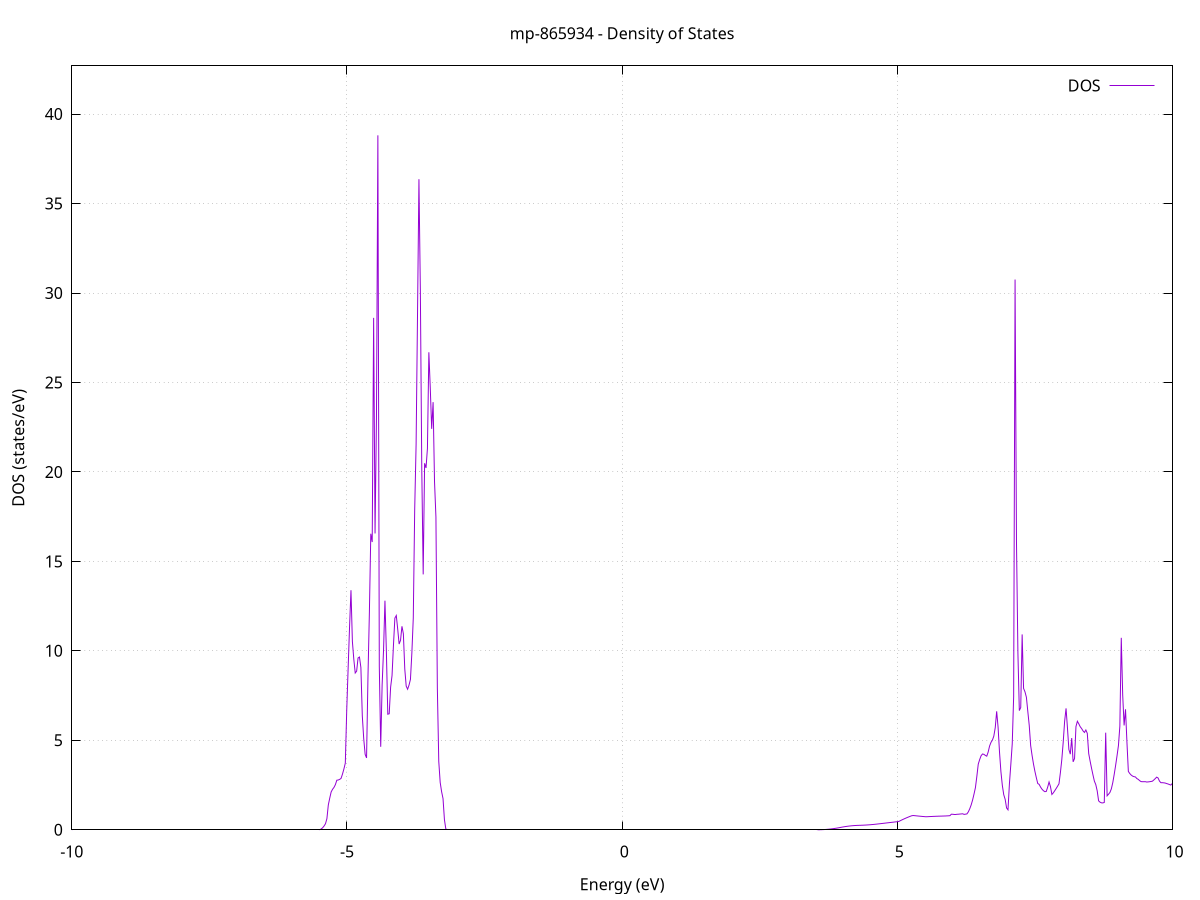 set title 'mp-865934 - Density of States'
set xlabel 'Energy (eV)'
set ylabel 'DOS (states/eV)'
set grid
set xrange [-10:10]
set yrange [0:42.695]
set xzeroaxis lt -1
set terminal png size 800,600
set output 'mp-865934_dos_gnuplot.png'
plot '-' using 1:2 with lines title 'DOS'
-25.793200 0.000000
-25.767500 0.000000
-25.741800 0.000000
-25.716000 0.000000
-25.690300 0.000000
-25.664600 0.000000
-25.638800 0.000000
-25.613100 0.000000
-25.587400 0.000000
-25.561700 0.000000
-25.535900 0.000000
-25.510200 0.000000
-25.484500 0.000000
-25.458700 0.000000
-25.433000 0.000000
-25.407300 0.000000
-25.381600 0.000000
-25.355800 0.000000
-25.330100 0.000000
-25.304400 0.000000
-25.278600 0.000000
-25.252900 0.000000
-25.227200 0.000000
-25.201500 0.000000
-25.175700 0.000000
-25.150000 0.000000
-25.124300 0.000000
-25.098500 0.000000
-25.072800 0.000000
-25.047100 0.000000
-25.021400 0.000000
-24.995600 0.000000
-24.969900 0.000000
-24.944200 0.000000
-24.918400 0.000000
-24.892700 0.000000
-24.867000 0.000000
-24.841300 0.000000
-24.815500 0.000000
-24.789800 0.000000
-24.764100 0.000000
-24.738300 0.000000
-24.712600 0.000000
-24.686900 0.000000
-24.661100 0.000000
-24.635400 0.000000
-24.609700 0.000000
-24.584000 0.000000
-24.558200 0.000000
-24.532500 0.000000
-24.506800 0.000000
-24.481000 0.000000
-24.455300 0.000000
-24.429600 0.000000
-24.403900 0.000000
-24.378100 0.000000
-24.352400 0.000000
-24.326700 0.000000
-24.300900 0.000000
-24.275200 0.000000
-24.249500 0.000000
-24.223800 0.000000
-24.198000 0.000000
-24.172300 0.000000
-24.146600 0.000000
-24.120800 0.000000
-24.095100 0.000000
-24.069400 0.000000
-24.043700 0.000000
-24.017900 0.000000
-23.992200 0.000000
-23.966500 0.000000
-23.940700 0.000000
-23.915000 0.000000
-23.889300 0.000000
-23.863600 0.000000
-23.837800 0.000000
-23.812100 0.000000
-23.786400 0.000000
-23.760600 0.000000
-23.734900 0.000000
-23.709200 0.000000
-23.683500 0.000000
-23.657700 0.000000
-23.632000 0.000000
-23.606300 0.000000
-23.580500 0.000000
-23.554800 0.000000
-23.529100 0.000000
-23.503400 0.000000
-23.477600 0.000000
-23.451900 2.173300
-23.426200 4.187000
-23.400400 6.066400
-23.374700 6.198100
-23.349000 7.066700
-23.323300 7.556300
-23.297500 7.857800
-23.271800 7.633600
-23.246100 7.221200
-23.220300 7.218500
-23.194600 11.347200
-23.168900 19.286100
-23.143200 19.037300
-23.117400 13.281600
-23.091700 12.411800
-23.066000 10.043900
-23.040200 7.218000
-23.014500 1.200400
-22.988800 0.223700
-22.963100 1.692100
-22.937300 3.779100
-22.911600 9.753600
-22.885900 14.616500
-22.860100 13.297300
-22.834400 11.290600
-22.808700 13.154500
-22.783000 16.318000
-22.757200 15.886800
-22.731500 12.809700
-22.705800 10.279100
-22.680000 8.773500
-22.654300 7.290300
-22.628600 5.740100
-22.602900 4.634200
-22.577100 3.237200
-22.551400 0.096900
-22.525700 0.000000
-22.499900 0.000000
-22.474200 0.000000
-22.448500 0.000000
-22.422700 0.000000
-22.397000 0.000000
-22.371300 0.000000
-22.345600 0.000000
-22.319800 0.000000
-22.294100 0.000000
-22.268400 0.000000
-22.242600 0.000000
-22.216900 0.000000
-22.191200 0.000000
-22.165500 0.000000
-22.139700 0.000000
-22.114000 0.000000
-22.088300 0.000000
-22.062500 0.000000
-22.036800 0.000000
-22.011100 0.000000
-21.985400 0.000000
-21.959600 0.000000
-21.933900 0.000000
-21.908200 0.000000
-21.882400 0.000000
-21.856700 0.000000
-21.831000 0.000000
-21.805300 0.000000
-21.779500 0.000000
-21.753800 0.000000
-21.728100 0.000000
-21.702300 0.000000
-21.676600 0.000000
-21.650900 0.000000
-21.625200 0.000000
-21.599400 0.000000
-21.573700 0.000000
-21.548000 0.000000
-21.522200 0.000000
-21.496500 0.000000
-21.470800 0.000000
-21.445100 0.000000
-21.419300 0.000000
-21.393600 0.000000
-21.367900 0.000000
-21.342100 0.000000
-21.316400 0.000000
-21.290700 0.000000
-21.265000 0.000000
-21.239200 0.000000
-21.213500 0.000000
-21.187800 0.000000
-21.162000 0.000000
-21.136300 0.000000
-21.110600 0.000000
-21.084900 0.000000
-21.059100 0.000000
-21.033400 0.000000
-21.007700 0.000000
-20.981900 0.000000
-20.956200 0.000000
-20.930500 0.000000
-20.904800 0.000000
-20.879000 0.000000
-20.853300 0.000000
-20.827600 0.000000
-20.801800 0.000000
-20.776100 0.000000
-20.750400 0.000000
-20.724700 0.000000
-20.698900 0.000000
-20.673200 0.000000
-20.647500 0.000000
-20.621700 0.000000
-20.596000 0.000000
-20.570300 0.000000
-20.544600 0.000000
-20.518800 0.000000
-20.493100 0.000000
-20.467400 0.000000
-20.441600 0.000000
-20.415900 0.000000
-20.390200 0.000000
-20.364400 0.000000
-20.338700 0.000000
-20.313000 0.000000
-20.287300 0.000000
-20.261500 0.000000
-20.235800 0.000000
-20.210100 0.000000
-20.184300 0.000000
-20.158600 0.000000
-20.132900 0.000000
-20.107200 0.000000
-20.081400 0.000000
-20.055700 0.000000
-20.030000 0.000000
-20.004200 0.000000
-19.978500 0.000000
-19.952800 0.000000
-19.927100 0.000000
-19.901300 0.000000
-19.875600 0.000000
-19.849900 0.000000
-19.824100 0.000000
-19.798400 0.000000
-19.772700 0.000000
-19.747000 0.000000
-19.721200 0.825800
-19.695500 25.610500
-19.669800 37.857100
-19.644000 29.167000
-19.618300 24.769400
-19.592600 17.280400
-19.566900 12.882500
-19.541100 10.605700
-19.515400 8.866900
-19.489700 5.302900
-19.463900 5.658800
-19.438200 6.644600
-19.412500 7.890400
-19.386800 8.669800
-19.361000 9.394900
-19.335300 11.489200
-19.309600 17.340300
-19.283800 12.684000
-19.258100 12.463900
-19.232400 11.493800
-19.206700 10.687500
-19.180900 9.778100
-19.155200 8.575100
-19.129500 3.077800
-19.103700 1.909000
-19.078000 0.759300
-19.052300 0.000000
-19.026600 0.000000
-19.000800 0.000000
-18.975100 0.000000
-18.949400 0.000000
-18.923600 8.671700
-18.897900 8.043400
-18.872200 9.256800
-18.846500 10.093100
-18.820700 10.397800
-18.795000 10.793000
-18.769300 11.493200
-18.743500 14.241800
-18.717800 15.770600
-18.692100 10.254200
-18.666400 8.104800
-18.640600 6.475400
-18.614900 5.123400
-18.589200 4.212300
-18.563400 3.974000
-18.537700 3.723400
-18.512000 3.460700
-18.486300 3.185800
-18.460500 3.566900
-18.434800 2.819000
-18.409100 2.052300
-18.383300 0.000000
-18.357600 0.000000
-18.331900 0.000000
-18.306200 0.000000
-18.280400 0.000000
-18.254700 0.000000
-18.229000 0.000000
-18.203200 0.000000
-18.177500 0.000000
-18.151800 0.000000
-18.126000 0.000000
-18.100300 0.000000
-18.074600 0.000000
-18.048900 0.000000
-18.023100 0.000000
-17.997400 0.000000
-17.971700 0.000000
-17.945900 0.000000
-17.920200 0.000000
-17.894500 0.000000
-17.868800 0.000000
-17.843000 0.000000
-17.817300 0.000000
-17.791600 0.000000
-17.765800 0.000000
-17.740100 0.000000
-17.714400 0.000000
-17.688700 0.000000
-17.662900 0.000000
-17.637200 0.000000
-17.611500 0.000000
-17.585700 0.000000
-17.560000 0.000000
-17.534300 0.000000
-17.508600 0.000000
-17.482800 0.000000
-17.457100 0.000000
-17.431400 0.000000
-17.405600 0.000000
-17.379900 0.000000
-17.354200 0.000000
-17.328500 0.000000
-17.302700 0.000000
-17.277000 0.000000
-17.251300 0.000000
-17.225500 0.000000
-17.199800 0.000000
-17.174100 0.000000
-17.148400 0.000000
-17.122600 0.000000
-17.096900 0.000000
-17.071200 0.000000
-17.045400 0.000000
-17.019700 0.000000
-16.994000 0.000000
-16.968300 0.000000
-16.942500 0.000000
-16.916800 0.000000
-16.891100 0.000000
-16.865300 0.000000
-16.839600 0.000000
-16.813900 0.000000
-16.788200 0.000000
-16.762400 0.000000
-16.736700 0.000000
-16.711000 0.000000
-16.685200 0.000000
-16.659500 0.000000
-16.633800 0.000000
-16.608100 0.000000
-16.582300 0.000000
-16.556600 0.000000
-16.530900 0.000000
-16.505100 0.000000
-16.479400 0.000000
-16.453700 0.000000
-16.428000 0.000000
-16.402200 0.000000
-16.376500 0.000000
-16.350800 0.000000
-16.325000 0.000000
-16.299300 0.000000
-16.273600 0.000000
-16.247900 0.000000
-16.222100 0.000000
-16.196400 0.000000
-16.170700 0.000000
-16.144900 0.000000
-16.119200 0.000000
-16.093500 0.000000
-16.067800 0.000000
-16.042000 0.000000
-16.016300 0.000000
-15.990600 0.000000
-15.964800 0.000000
-15.939100 0.000000
-15.913400 0.000000
-15.887600 0.000000
-15.861900 0.000000
-15.836200 0.000000
-15.810500 0.000000
-15.784700 0.000000
-15.759000 0.000000
-15.733300 0.000000
-15.707500 0.000000
-15.681800 0.000000
-15.656100 0.000000
-15.630400 0.000000
-15.604600 0.000000
-15.578900 0.000000
-15.553200 0.000000
-15.527400 0.000000
-15.501700 0.000000
-15.476000 0.000000
-15.450300 0.000000
-15.424500 0.000000
-15.398800 0.000000
-15.373100 0.000000
-15.347300 0.000000
-15.321600 0.000000
-15.295900 0.000000
-15.270200 0.000000
-15.244400 0.000000
-15.218700 0.000000
-15.193000 0.000000
-15.167200 0.000000
-15.141500 0.000000
-15.115800 0.000000
-15.090100 0.000000
-15.064300 0.000000
-15.038600 0.000000
-15.012900 0.000000
-14.987100 0.000000
-14.961400 0.000000
-14.935700 0.000000
-14.910000 0.000000
-14.884200 0.000000
-14.858500 0.000000
-14.832800 0.000000
-14.807000 0.000000
-14.781300 0.000000
-14.755600 0.000000
-14.729900 0.000000
-14.704100 0.000000
-14.678400 0.000000
-14.652700 0.000000
-14.626900 0.000000
-14.601200 0.000000
-14.575500 0.000000
-14.549800 0.000000
-14.524000 0.000000
-14.498300 0.000000
-14.472600 0.000000
-14.446800 0.000000
-14.421100 0.000000
-14.395400 0.000000
-14.369700 0.000000
-14.343900 0.000000
-14.318200 0.000000
-14.292500 0.000000
-14.266700 0.000000
-14.241000 0.000000
-14.215300 0.000000
-14.189600 0.000000
-14.163800 0.000000
-14.138100 0.000000
-14.112400 0.000000
-14.086600 0.000000
-14.060900 0.000000
-14.035200 0.000000
-14.009500 0.000000
-13.983700 0.000000
-13.958000 0.000000
-13.932300 0.000000
-13.906500 0.000000
-13.880800 0.000000
-13.855100 0.000000
-13.829400 0.000000
-13.803600 0.000000
-13.777900 0.000000
-13.752200 0.000000
-13.726400 0.000000
-13.700700 0.000000
-13.675000 0.000000
-13.649200 0.000000
-13.623500 0.000000
-13.597800 0.000000
-13.572100 0.000000
-13.546300 0.000000
-13.520600 0.000000
-13.494900 0.000000
-13.469100 0.000000
-13.443400 0.000000
-13.417700 0.000000
-13.392000 0.000000
-13.366200 0.000000
-13.340500 0.000000
-13.314800 0.000000
-13.289000 0.000000
-13.263300 0.000000
-13.237600 0.000000
-13.211900 0.000000
-13.186100 0.000000
-13.160400 0.000000
-13.134700 0.000000
-13.108900 0.000000
-13.083200 0.000000
-13.057500 0.000000
-13.031800 0.000000
-13.006000 0.000000
-12.980300 0.000000
-12.954600 0.000000
-12.928800 0.000000
-12.903100 0.000000
-12.877400 0.000000
-12.851700 0.000000
-12.825900 0.000000
-12.800200 0.000000
-12.774500 0.000000
-12.748700 0.000000
-12.723000 0.000000
-12.697300 0.000000
-12.671600 0.000000
-12.645800 0.000000
-12.620100 0.000000
-12.594400 0.000000
-12.568600 0.000000
-12.542900 0.000000
-12.517200 0.000000
-12.491500 0.000000
-12.465700 0.000000
-12.440000 0.000000
-12.414300 0.000000
-12.388500 0.000000
-12.362800 0.000000
-12.337100 0.000000
-12.311400 0.000000
-12.285600 0.000000
-12.259900 0.000000
-12.234200 0.000000
-12.208400 0.000000
-12.182700 0.000000
-12.157000 0.000000
-12.131300 0.000000
-12.105500 0.000000
-12.079800 0.000000
-12.054100 0.000000
-12.028300 0.000000
-12.002600 0.000000
-11.976900 0.000000
-11.951200 0.000000
-11.925400 0.000000
-11.899700 0.000000
-11.874000 0.000000
-11.848200 0.000000
-11.822500 0.000000
-11.796800 0.000000
-11.771100 0.000000
-11.745300 0.000000
-11.719600 0.000000
-11.693900 0.000000
-11.668100 0.000000
-11.642400 0.000000
-11.616700 0.000000
-11.591000 0.000000
-11.565200 0.000000
-11.539500 0.000000
-11.513800 0.000000
-11.488000 0.000000
-11.462300 0.000000
-11.436600 0.000000
-11.410800 0.000000
-11.385100 0.000000
-11.359400 0.000000
-11.333700 0.000000
-11.307900 0.000000
-11.282200 0.000000
-11.256500 0.000000
-11.230700 0.000000
-11.205000 0.000000
-11.179300 0.000000
-11.153600 0.000000
-11.127800 0.000000
-11.102100 0.000000
-11.076400 0.000000
-11.050600 0.000000
-11.024900 0.000000
-10.999200 0.000000
-10.973500 0.000000
-10.947700 0.000000
-10.922000 0.000000
-10.896300 0.000000
-10.870500 0.000000
-10.844800 0.000000
-10.819100 0.000000
-10.793400 0.000000
-10.767600 0.000000
-10.741900 0.000000
-10.716200 0.000000
-10.690400 0.000000
-10.664700 0.000000
-10.639000 0.000000
-10.613300 0.000000
-10.587500 0.000000
-10.561800 0.000000
-10.536100 0.000000
-10.510300 0.000000
-10.484600 0.000000
-10.458900 0.000000
-10.433200 0.000000
-10.407400 0.000000
-10.381700 0.000000
-10.356000 0.000000
-10.330200 0.000000
-10.304500 0.000000
-10.278800 0.000000
-10.253100 0.000000
-10.227300 0.000000
-10.201600 0.000000
-10.175900 0.000000
-10.150100 0.000000
-10.124400 0.000000
-10.098700 0.000000
-10.073000 0.000000
-10.047200 0.000000
-10.021500 0.000000
-9.995800 0.000000
-9.970000 0.000000
-9.944300 0.000000
-9.918600 0.000000
-9.892900 0.000000
-9.867100 0.000000
-9.841400 0.000000
-9.815700 0.000000
-9.789900 0.000000
-9.764200 0.000000
-9.738500 0.000000
-9.712800 0.000000
-9.687000 0.000000
-9.661300 0.000000
-9.635600 0.000000
-9.609800 0.000000
-9.584100 0.000000
-9.558400 0.000000
-9.532700 0.000000
-9.506900 0.000000
-9.481200 0.000000
-9.455500 0.000000
-9.429700 0.000000
-9.404000 0.000000
-9.378300 0.000000
-9.352600 0.000000
-9.326800 0.000000
-9.301100 0.000000
-9.275400 0.000000
-9.249600 0.000000
-9.223900 0.000000
-9.198200 0.000000
-9.172400 0.000000
-9.146700 0.000000
-9.121000 0.000000
-9.095300 0.000000
-9.069500 0.000000
-9.043800 0.000000
-9.018100 0.000000
-8.992300 0.000000
-8.966600 0.000000
-8.940900 0.000000
-8.915200 0.000000
-8.889400 0.000000
-8.863700 0.000000
-8.838000 0.000000
-8.812200 0.000000
-8.786500 0.000000
-8.760800 0.000000
-8.735100 0.000000
-8.709300 0.000000
-8.683600 0.000000
-8.657900 0.000000
-8.632100 0.000000
-8.606400 0.000000
-8.580700 0.000000
-8.555000 0.000000
-8.529200 0.000000
-8.503500 0.000000
-8.477800 0.000000
-8.452000 0.000000
-8.426300 0.000000
-8.400600 0.000000
-8.374900 0.000000
-8.349100 0.000000
-8.323400 0.000000
-8.297700 0.000000
-8.271900 0.000000
-8.246200 0.000000
-8.220500 0.000000
-8.194800 0.000000
-8.169000 0.000000
-8.143300 0.000000
-8.117600 0.000000
-8.091800 0.000000
-8.066100 0.000000
-8.040400 0.000000
-8.014700 0.000000
-7.988900 0.000000
-7.963200 0.000000
-7.937500 0.000000
-7.911700 0.000000
-7.886000 0.000000
-7.860300 0.000000
-7.834600 0.000000
-7.808800 0.000000
-7.783100 0.000000
-7.757400 0.000000
-7.731600 0.000000
-7.705900 0.000000
-7.680200 0.000000
-7.654500 0.000000
-7.628700 0.000000
-7.603000 0.000000
-7.577300 0.000000
-7.551500 0.000000
-7.525800 0.000000
-7.500100 0.000000
-7.474400 0.000000
-7.448600 0.000000
-7.422900 0.000000
-7.397200 0.000000
-7.371400 0.000000
-7.345700 0.000000
-7.320000 0.000000
-7.294300 0.000000
-7.268500 0.000000
-7.242800 0.000000
-7.217100 0.000000
-7.191300 0.000000
-7.165600 0.000000
-7.139900 0.000000
-7.114200 0.000000
-7.088400 0.000000
-7.062700 0.000000
-7.037000 0.000000
-7.011200 0.000000
-6.985500 0.000000
-6.959800 0.000000
-6.934000 0.000000
-6.908300 0.000000
-6.882600 0.000000
-6.856900 0.000000
-6.831100 0.000000
-6.805400 0.000000
-6.779700 0.000000
-6.753900 0.000000
-6.728200 0.000000
-6.702500 0.000000
-6.676800 0.000000
-6.651000 0.000000
-6.625300 0.000000
-6.599600 0.000000
-6.573800 0.000000
-6.548100 0.000000
-6.522400 0.000000
-6.496700 0.000000
-6.470900 0.000000
-6.445200 0.000000
-6.419500 0.000000
-6.393700 0.000000
-6.368000 0.000000
-6.342300 0.000000
-6.316600 0.000000
-6.290800 0.000000
-6.265100 0.000000
-6.239400 0.000000
-6.213600 0.000000
-6.187900 0.000000
-6.162200 0.000000
-6.136500 0.000000
-6.110700 0.000000
-6.085000 0.000000
-6.059300 0.000000
-6.033500 0.000000
-6.007800 0.000000
-5.982100 0.000000
-5.956400 0.000000
-5.930600 0.000000
-5.904900 0.000000
-5.879200 0.000000
-5.853400 0.000000
-5.827700 0.000000
-5.802000 0.000000
-5.776300 0.000000
-5.750500 0.000000
-5.724800 0.000000
-5.699100 0.000000
-5.673300 0.000000
-5.647600 0.000000
-5.621900 0.000000
-5.596200 0.000000
-5.570400 0.000000
-5.544700 0.000000
-5.519000 0.000000
-5.493200 0.008400
-5.467500 0.045900
-5.441800 0.113400
-5.416100 0.211100
-5.390300 0.338700
-5.364600 0.621200
-5.338900 1.389100
-5.313100 1.767200
-5.287400 2.113700
-5.261700 2.263000
-5.236000 2.367900
-5.210200 2.524900
-5.184500 2.769500
-5.158800 2.781900
-5.133000 2.816000
-5.107300 2.872700
-5.081600 3.111300
-5.055900 3.396400
-5.030100 3.725000
-5.004400 6.686100
-4.978700 9.041300
-4.952900 11.343600
-4.927200 13.388300
-4.901500 10.522500
-4.875700 9.529100
-4.850000 8.762400
-4.824300 8.865300
-4.798600 9.602200
-4.772800 9.654200
-4.747100 9.069100
-4.721400 6.364800
-4.695600 5.090300
-4.669900 4.216900
-4.644200 4.016000
-4.618500 8.533000
-4.592700 12.125200
-4.567000 16.545300
-4.541300 16.082900
-4.515500 28.610700
-4.489800 16.559800
-4.464100 23.035400
-4.438400 38.814000
-4.412600 9.149800
-4.386900 4.638200
-4.361200 8.088700
-4.335400 10.050000
-4.309700 12.804500
-4.284000 9.977600
-4.258300 6.458900
-4.232500 6.483300
-4.206800 7.971100
-4.181100 8.618200
-4.155300 10.310800
-4.129600 11.831300
-4.103900 11.975500
-4.078200 11.216000
-4.052400 10.379500
-4.026700 10.591500
-4.001000 11.372500
-3.975200 10.956700
-3.949500 8.979700
-3.923800 8.027300
-3.898100 7.855500
-3.872300 8.089200
-3.846600 8.402600
-3.820900 9.880700
-3.795100 11.836400
-3.769400 17.900700
-3.743700 21.544700
-3.718000 28.811400
-3.692200 36.360600
-3.666500 30.124100
-3.640800 20.191800
-3.615000 14.275100
-3.589300 20.484700
-3.563600 20.221500
-3.537900 21.311000
-3.512100 26.687200
-3.486400 24.697600
-3.460700 22.406600
-3.434900 23.901600
-3.409200 19.463800
-3.383500 17.478200
-3.357800 7.931200
-3.332000 3.818200
-3.306300 2.649900
-3.280600 2.130200
-3.254800 1.746800
-3.229100 0.567200
-3.203400 0.034500
-3.177700 0.000000
-3.151900 0.000000
-3.126200 0.000000
-3.100500 0.000000
-3.074700 0.000000
-3.049000 0.000000
-3.023300 0.000000
-2.997600 0.000000
-2.971800 0.000000
-2.946100 0.000000
-2.920400 0.000000
-2.894600 0.000000
-2.868900 0.000000
-2.843200 0.000000
-2.817500 0.000000
-2.791700 0.000000
-2.766000 0.000000
-2.740300 0.000000
-2.714500 0.000000
-2.688800 0.000000
-2.663100 0.000000
-2.637300 0.000000
-2.611600 0.000000
-2.585900 0.000000
-2.560200 0.000000
-2.534400 0.000000
-2.508700 0.000000
-2.483000 0.000000
-2.457200 0.000000
-2.431500 0.000000
-2.405800 0.000000
-2.380100 0.000000
-2.354300 0.000000
-2.328600 0.000000
-2.302900 0.000000
-2.277100 0.000000
-2.251400 0.000000
-2.225700 0.000000
-2.200000 0.000000
-2.174200 0.000000
-2.148500 0.000000
-2.122800 0.000000
-2.097000 0.000000
-2.071300 0.000000
-2.045600 0.000000
-2.019900 0.000000
-1.994100 0.000000
-1.968400 0.000000
-1.942700 0.000000
-1.916900 0.000000
-1.891200 0.000000
-1.865500 0.000000
-1.839800 0.000000
-1.814000 0.000000
-1.788300 0.000000
-1.762600 0.000000
-1.736800 0.000000
-1.711100 0.000000
-1.685400 0.000000
-1.659700 0.000000
-1.633900 0.000000
-1.608200 0.000000
-1.582500 0.000000
-1.556700 0.000000
-1.531000 0.000000
-1.505300 0.000000
-1.479600 0.000000
-1.453800 0.000000
-1.428100 0.000000
-1.402400 0.000000
-1.376600 0.000000
-1.350900 0.000000
-1.325200 0.000000
-1.299500 0.000000
-1.273700 0.000000
-1.248000 0.000000
-1.222300 0.000000
-1.196500 0.000000
-1.170800 0.000000
-1.145100 0.000000
-1.119400 0.000000
-1.093600 0.000000
-1.067900 0.000000
-1.042200 0.000000
-1.016400 0.000000
-0.990700 0.000000
-0.965000 0.000000
-0.939300 0.000000
-0.913500 0.000000
-0.887800 0.000000
-0.862100 0.000000
-0.836300 0.000000
-0.810600 0.000000
-0.784900 0.000000
-0.759200 0.000000
-0.733400 0.000000
-0.707700 0.000000
-0.682000 0.000000
-0.656200 0.000000
-0.630500 0.000000
-0.604800 0.000000
-0.579100 0.000000
-0.553300 0.000000
-0.527600 0.000000
-0.501900 0.000000
-0.476100 0.000000
-0.450400 0.000000
-0.424700 0.000000
-0.398900 0.000000
-0.373200 0.000000
-0.347500 0.000000
-0.321800 0.000000
-0.296000 0.000000
-0.270300 0.000000
-0.244600 0.000000
-0.218800 0.000000
-0.193100 0.000000
-0.167400 0.000000
-0.141700 0.000000
-0.115900 0.000000
-0.090200 0.000000
-0.064500 0.000000
-0.038700 0.000000
-0.013000 0.000000
0.012700 0.000000
0.038400 0.000000
0.064200 0.000000
0.089900 0.000000
0.115600 0.000000
0.141400 0.000000
0.167100 0.000000
0.192800 0.000000
0.218500 0.000000
0.244300 0.000000
0.270000 0.000000
0.295700 0.000000
0.321500 0.000000
0.347200 0.000000
0.372900 0.000000
0.398600 0.000000
0.424400 0.000000
0.450100 0.000000
0.475800 0.000000
0.501600 0.000000
0.527300 0.000000
0.553000 0.000000
0.578700 0.000000
0.604500 0.000000
0.630200 0.000000
0.655900 0.000000
0.681700 0.000000
0.707400 0.000000
0.733100 0.000000
0.758800 0.000000
0.784600 0.000000
0.810300 0.000000
0.836000 0.000000
0.861800 0.000000
0.887500 0.000000
0.913200 0.000000
0.938900 0.000000
0.964700 0.000000
0.990400 0.000000
1.016100 0.000000
1.041900 0.000000
1.067600 0.000000
1.093300 0.000000
1.119000 0.000000
1.144800 0.000000
1.170500 0.000000
1.196200 0.000000
1.222000 0.000000
1.247700 0.000000
1.273400 0.000000
1.299100 0.000000
1.324900 0.000000
1.350600 0.000000
1.376300 0.000000
1.402100 0.000000
1.427800 0.000000
1.453500 0.000000
1.479200 0.000000
1.505000 0.000000
1.530700 0.000000
1.556400 0.000000
1.582200 0.000000
1.607900 0.000000
1.633600 0.000000
1.659300 0.000000
1.685100 0.000000
1.710800 0.000000
1.736500 0.000000
1.762300 0.000000
1.788000 0.000000
1.813700 0.000000
1.839500 0.000000
1.865200 0.000000
1.890900 0.000000
1.916600 0.000000
1.942400 0.000000
1.968100 0.000000
1.993800 0.000000
2.019600 0.000000
2.045300 0.000000
2.071000 0.000000
2.096700 0.000000
2.122500 0.000000
2.148200 0.000000
2.173900 0.000000
2.199700 0.000000
2.225400 0.000000
2.251100 0.000000
2.276800 0.000000
2.302600 0.000000
2.328300 0.000000
2.354000 0.000000
2.379800 0.000000
2.405500 0.000000
2.431200 0.000000
2.456900 0.000000
2.482700 0.000000
2.508400 0.000000
2.534100 0.000000
2.559900 0.000000
2.585600 0.000000
2.611300 0.000000
2.637000 0.000000
2.662800 0.000000
2.688500 0.000000
2.714200 0.000000
2.740000 0.000000
2.765700 0.000000
2.791400 0.000000
2.817100 0.000000
2.842900 0.000000
2.868600 0.000000
2.894300 0.000000
2.920100 0.000000
2.945800 0.000000
2.971500 0.000000
2.997200 0.000000
3.023000 0.000000
3.048700 0.000000
3.074400 0.000000
3.100200 0.000000
3.125900 0.000000
3.151600 0.000000
3.177300 0.000000
3.203100 0.000000
3.228800 0.000000
3.254500 0.000000
3.280300 0.000000
3.306000 0.000000
3.331700 0.000000
3.357400 0.000000
3.383200 0.000000
3.408900 0.000000
3.434600 0.000000
3.460400 0.000000
3.486100 0.000000
3.511800 0.000000
3.537500 0.000000
3.563300 0.000500
3.589000 0.001800
3.614700 0.004200
3.640500 0.007400
3.666200 0.011700
3.691900 0.016800
3.717600 0.022900
3.743400 0.030000
3.769100 0.037900
3.794800 0.046900
3.820600 0.056700
3.846300 0.067500
3.872000 0.079300
3.897700 0.091900
3.923500 0.105500
3.949200 0.120000
3.974900 0.135700
4.000700 0.150600
4.026400 0.164400
4.052100 0.177300
4.077900 0.189100
4.103600 0.199800
4.129300 0.209600
4.155000 0.218300
4.180800 0.226000
4.206500 0.232600
4.232200 0.238300
4.258000 0.242900
4.283700 0.246200
4.309400 0.248900
4.335100 0.251300
4.360900 0.254200
4.386600 0.257700
4.412300 0.261800
4.438100 0.266500
4.463800 0.271700
4.489500 0.277500
4.515200 0.283800
4.541000 0.290800
4.566700 0.298300
4.592400 0.306400
4.618200 0.315000
4.643900 0.323900
4.669600 0.332900
4.695300 0.342000
4.721100 0.351300
4.746800 0.360600
4.772500 0.370100
4.798300 0.379500
4.824000 0.388900
4.849700 0.398200
4.875400 0.407500
4.901200 0.416800
4.926900 0.426000
4.952600 0.435100
4.978400 0.444200
5.004100 0.453200
5.029800 0.469100
5.055500 0.509500
5.081300 0.548200
5.107000 0.585600
5.132700 0.621700
5.158500 0.656600
5.184200 0.690300
5.209900 0.722700
5.235600 0.753900
5.261400 0.783900
5.287100 0.796900
5.312800 0.789600
5.338600 0.781000
5.364300 0.772800
5.390000 0.764900
5.415700 0.757200
5.441500 0.749600
5.467200 0.742200
5.492900 0.734900
5.518700 0.727800
5.544400 0.730400
5.570100 0.734900
5.595800 0.739100
5.621600 0.743100
5.647300 0.746800
5.673000 0.750300
5.698800 0.753600
5.724500 0.756700
5.750200 0.759500
5.775900 0.762100
5.801700 0.764500
5.827400 0.767000
5.853100 0.769700
5.878900 0.772600
5.904600 0.776500
5.930300 0.781600
5.956000 0.787900
5.981800 0.870000
6.007500 0.866200
6.033200 0.864200
6.059000 0.864100
6.084700 0.865700
6.110400 0.870600
6.136100 0.878200
6.161900 0.885900
6.187600 0.893800
6.213300 0.859300
6.239100 0.872600
6.264800 0.886700
6.290500 1.002200
6.316300 1.176400
6.342000 1.389900
6.367700 1.662400
6.393400 1.993600
6.419200 2.356100
6.444900 2.983400
6.470600 3.668000
6.496400 3.926900
6.522100 4.136000
6.547800 4.235800
6.573500 4.216000
6.599300 4.156700
6.625000 4.113300
6.650700 4.344500
6.676500 4.681000
6.702200 4.886000
6.727900 5.012400
6.753600 5.236900
6.779400 5.710200
6.805100 6.620200
6.830800 5.736000
6.856600 4.352900
6.882300 3.249900
6.908000 2.484400
6.933700 1.961500
6.959500 1.703400
6.985200 1.219800
7.010900 1.114600
7.036700 2.563300
7.062400 3.652800
7.088100 4.802100
7.113800 7.441400
7.139600 30.752600
7.165300 16.083000
7.191000 9.905200
7.216800 6.661200
7.242500 6.834200
7.268200 10.919700
7.293900 7.901500
7.319700 7.709200
7.345400 7.404600
7.371100 6.608500
7.396900 5.833700
7.422600 4.713100
7.448300 4.160100
7.474000 3.677100
7.499800 3.268300
7.525500 2.915900
7.551200 2.588700
7.577000 2.536600
7.602700 2.387600
7.628400 2.270500
7.654100 2.185900
7.679900 2.131000
7.705600 2.139500
7.731300 2.374200
7.757100 2.670800
7.782800 2.412600
7.808500 1.973100
7.834200 2.063600
7.860000 2.181800
7.885700 2.305300
7.911400 2.432900
7.937200 2.567900
7.962900 3.191200
7.988600 3.918600
8.014300 4.898300
8.040100 6.064900
8.065800 6.786400
8.091500 5.683800
8.117300 4.486800
8.143000 4.225800
8.168700 5.126600
8.194400 3.797700
8.220200 3.981900
8.245900 5.769000
8.271600 6.065600
8.297400 5.922500
8.323100 5.760400
8.348800 5.658000
8.374600 5.525200
8.400300 5.439400
8.426000 5.577300
8.451700 5.387600
8.477500 4.259700
8.503200 3.835600
8.528900 3.440500
8.554700 3.069300
8.580400 2.720700
8.606100 2.525700
8.631800 2.174900
8.657600 1.616900
8.683300 1.543300
8.709000 1.506000
8.734800 1.501400
8.760500 1.527700
8.786200 5.427200
8.811900 1.898400
8.837700 1.988100
8.863400 2.087500
8.889100 2.289400
8.914900 2.633500
8.940600 3.091500
8.966300 3.591800
8.992000 4.131200
9.017800 4.709800
9.043500 5.793400
9.069200 10.730500
9.095000 7.534200
9.120700 5.832300
9.146400 6.733500
9.172100 4.901600
9.197900 3.259700
9.223600 3.144100
9.249300 3.058000
9.275100 2.999400
9.300800 2.968300
9.326500 2.951800
9.352200 2.862500
9.378000 2.816600
9.403700 2.744800
9.429400 2.691200
9.455200 2.687600
9.480900 2.686700
9.506600 2.688500
9.532300 2.668700
9.558100 2.676100
9.583800 2.686200
9.609500 2.699000
9.635300 2.716600
9.661000 2.784900
9.686700 2.859600
9.712400 2.941900
9.738200 2.893800
9.763900 2.717700
9.789600 2.631300
9.815400 2.632600
9.841100 2.624200
9.866800 2.612200
9.892500 2.584100
9.918300 2.559700
9.944000 2.529200
9.969700 2.499200
9.995500 2.584000
10.021200 2.683100
10.046900 2.785100
10.072600 2.894300
10.098400 3.011500
10.124100 3.137400
10.149800 3.304100
10.175600 3.442000
10.201300 3.592000
10.227000 3.717900
10.252700 3.829500
10.278500 4.048800
10.304200 4.072400
10.329900 3.857700
10.355700 3.923900
10.381400 4.027400
10.407100 3.908500
10.432800 3.814800
10.458600 3.792500
10.484300 3.781700
10.510000 3.773100
10.535800 3.670200
10.561500 3.619500
10.587200 3.564100
10.613000 3.504100
10.638700 3.439500
10.664400 3.370400
10.690100 3.285700
10.715900 3.475200
10.741600 3.645700
10.767300 3.661800
10.793100 3.569000
10.818800 3.485100
10.844500 3.458600
10.870200 3.500400
10.896000 2.826300
10.921700 2.713900
10.947400 2.596100
10.973200 2.467400
10.998900 2.333600
11.024600 2.193900
11.050300 2.048200
11.076100 1.896300
11.101800 1.738300
11.127500 1.581500
11.153300 1.430100
11.179000 1.307700
11.204700 1.719900
11.230400 1.472600
11.256200 1.014000
11.281900 0.833700
11.307600 0.711900
11.333400 0.601100
11.359100 0.471200
11.384800 0.394100
11.410500 0.328500
11.436300 0.274400
11.462000 0.231800
11.487700 0.200700
11.513500 0.177900
11.539200 0.156700
11.564900 0.136900
11.590600 0.118300
11.616400 0.101200
11.642100 0.085300
11.667800 0.070900
11.693600 0.057700
11.719300 0.045900
11.745000 0.035500
11.770700 0.026400
11.796500 0.412600
11.822200 0.526500
11.847900 0.653300
11.873700 1.532100
11.899400 1.945000
11.925100 2.117000
11.950800 2.753300
11.976600 3.288600
12.002300 6.398800
12.028000 22.507000
12.053800 13.986900
12.079500 11.821200
12.105200 10.887700
12.130900 10.108400
12.156700 8.266800
12.182400 5.778500
12.208100 4.649200
12.233900 4.025000
12.259600 3.754000
12.285300 3.681100
12.311000 3.532300
12.336800 3.002200
12.362500 2.742300
12.388200 3.354600
12.414000 4.221900
12.439700 4.861400
12.465400 4.932300
12.491100 5.037800
12.516900 5.225500
12.542600 5.499600
12.568300 5.864300
12.594100 6.752800
12.619800 9.080600
12.645500 10.568600
12.671200 9.233300
12.697000 9.098000
12.722700 11.736800
12.748400 9.536400
12.774200 9.049100
12.799900 8.196300
12.825600 7.229100
12.851400 6.288600
12.877100 5.396200
12.902800 4.791400
12.928500 4.263600
12.954300 4.711100
12.980000 4.585300
13.005700 4.493000
13.031500 4.501500
13.057200 4.638600
13.082900 4.524400
13.108600 4.376100
13.134400 4.237000
13.160100 4.367300
13.185800 5.154500
13.211600 3.575600
13.237300 3.415400
13.263000 3.220600
13.288700 3.012000
13.314500 3.072700
13.340200 3.127700
13.365900 3.172400
13.391700 3.181000
13.417400 3.163900
13.443100 3.135400
13.468800 3.095600
13.494600 3.044400
13.520300 2.981300
13.546000 2.915300
13.571800 2.879700
13.597500 2.850200
13.623200 2.891000
13.648900 2.880800
13.674700 2.885100
13.700400 3.306000
13.726100 3.274900
13.751900 2.744800
13.777600 2.717800
13.803300 2.698600
13.829000 2.688000
13.854800 2.686000
13.880500 2.689900
13.906200 2.742900
13.932000 2.810600
13.957700 2.896700
13.983400 2.816500
14.009100 2.699700
14.034900 2.546600
14.060600 2.357000
14.086300 2.040700
14.112100 1.914700
14.137800 1.811500
14.163500 1.588200
14.189200 1.585400
14.215000 1.586700
14.240700 1.592400
14.266400 1.590100
14.292200 1.591200
14.317900 1.595700
14.343600 1.603200
14.369300 1.613100
14.395100 1.623400
14.420800 1.787600
14.446500 1.977500
14.472300 2.176200
14.498000 2.383600
14.523700 2.577600
14.549400 2.615700
14.575200 2.546900
14.600900 2.436500
14.626600 2.428900
14.652400 1.560000
14.678100 1.372100
14.703800 1.315300
14.729500 1.263200
14.755300 1.211800
14.781000 1.161300
14.806700 1.111600
14.832500 1.062700
14.858200 1.015700
14.883900 0.975500
14.909600 0.996300
14.935400 0.983700
14.961100 0.982700
14.986800 0.997100
15.012600 1.026100
15.038300 1.066400
15.064000 1.114900
15.089800 1.236800
15.115500 1.408400
15.141200 1.518900
15.166900 1.612300
15.192700 1.725000
15.218400 1.848200
15.244100 1.978300
15.269900 2.118000
15.295600 2.267200
15.321300 2.426000
15.347000 2.638800
15.372800 2.860700
15.398500 3.143600
15.424200 3.333100
15.450000 3.498400
15.475700 3.639500
15.501400 3.756400
15.527100 3.852100
15.552900 4.279300
15.578600 3.707800
15.604300 3.568200
15.630100 3.491600
15.655800 3.447900
15.681500 3.413000
15.707200 4.021600
15.733000 4.299200
15.758700 4.472600
15.784400 4.521800
15.810200 4.276000
15.835900 4.177500
15.861600 4.126500
15.887300 3.929600
15.913100 3.717400
15.938800 3.506600
15.964500 3.543300
15.990300 3.677800
16.016000 3.438200
16.041700 2.963800
16.067400 2.821000
16.093200 2.603800
16.118900 2.502400
16.144600 2.408700
16.170400 2.326000
16.196100 2.492200
16.221800 2.504000
16.247500 1.516800
16.273300 1.462000
16.299000 1.420000
16.324700 1.389900
16.350500 1.371300
16.376200 1.363500
16.401900 1.359200
16.427600 1.357100
16.453400 1.357700
16.479100 1.390200
16.504800 1.403400
16.530600 1.416400
16.556300 1.428000
16.582000 1.438400
16.607700 1.448400
16.633500 1.458000
16.659200 1.471200
16.684900 1.491800
16.710700 1.518500
16.736400 1.547200
16.762100 1.577800
16.787800 1.610900
16.813600 1.646800
16.839300 1.685600
16.865000 1.727400
16.890800 1.772000
16.916500 1.801600
16.942200 1.957000
16.967900 1.937100
16.993700 1.919000
17.019400 1.903200
17.045100 1.926400
17.070900 1.923200
17.096600 1.921700
17.122300 1.921800
17.148000 1.921200
17.173800 1.921100
17.199500 1.924900
17.225200 1.940900
17.251000 1.959800
17.276700 1.981100
17.302400 2.004700
17.328200 2.030700
17.353900 2.059000
17.379600 2.089700
17.405300 2.122800
17.431100 2.157700
17.456800 2.192400
17.482500 2.227100
17.508300 2.247300
17.534000 2.275900
17.559700 2.297300
17.585400 2.315200
17.611200 2.304500
17.636900 2.269700
17.662600 2.218900
17.688400 2.280200
17.714100 2.455800
17.739800 2.550300
17.765500 2.590700
17.791300 2.622400
17.817000 2.646100
17.842700 2.661400
17.868500 2.668000
17.894200 2.666000
17.919900 2.657500
17.945600 2.644100
17.971400 2.635400
17.997100 2.630800
18.022800 2.508000
18.048600 1.924400
18.074300 1.838500
18.100000 1.776300
18.125700 1.716300
18.151500 1.617000
18.177200 1.533700
18.202900 1.513800
18.228700 1.409400
18.254400 1.309000
18.280100 1.217600
18.305800 1.135100
18.331600 1.063200
18.357300 1.024200
18.383000 1.010700
18.408800 0.969600
18.434500 0.962800
18.460200 0.887300
18.485900 0.903500
18.511700 0.925700
18.537400 0.954100
18.563100 0.988700
18.588900 1.029300
18.614600 1.076100
18.640300 1.129100
18.666000 1.187900
18.691800 1.561400
18.717500 1.830200
18.743200 2.099100
18.769000 2.934500
18.794700 2.740100
18.820400 2.950400
18.846100 3.078500
18.871900 3.172800
18.897600 3.218100
18.923300 3.214600
18.949100 3.186500
18.974800 3.165000
19.000500 3.155900
19.026200 3.152400
19.052000 3.125100
19.077700 3.002200
19.103400 2.910100
19.129200 2.791500
19.154900 2.608800
19.180600 2.584400
19.206300 2.468900
19.232100 2.375200
19.257800 2.290300
19.283500 2.213400
19.309300 2.144400
19.335000 2.083200
19.360700 2.029400
19.386400 1.981500
19.412200 1.967800
19.437900 1.978600
19.463600 1.974100
19.489400 1.978800
19.515100 1.992800
19.540800 2.016200
19.566600 2.131400
19.592300 2.864000
19.618000 2.854800
19.643700 2.246200
19.669500 2.507100
19.695200 2.789100
19.720900 3.093100
19.746700 3.541700
19.772400 3.978100
19.798100 4.408200
19.823800 4.835400
19.849600 4.264000
19.875300 2.470700
19.901000 1.930000
19.926800 2.485200
19.952500 2.608400
19.978200 2.792200
20.003900 2.978800
20.029700 3.100500
20.055400 3.216400
20.081100 3.371200
20.106900 3.487700
20.132600 3.528200
20.158300 3.637000
20.184000 3.750900
20.209800 3.704500
20.235500 3.401600
20.261200 3.372600
20.287000 3.356500
20.312700 3.351700
20.338400 3.335600
20.364100 3.312200
20.389900 3.306100
20.415600 3.316700
20.441300 3.462600
20.467100 3.637700
20.492800 3.824100
20.518500 4.130600
20.544200 5.185800
20.570000 4.773100
20.595700 4.546600
20.621400 4.154800
20.647200 3.484900
20.672900 3.358100
20.698600 3.158900
20.724300 2.977800
20.750100 2.811100
20.775800 2.720800
20.801500 2.701800
20.827300 2.539400
20.853000 2.554100
20.878700 2.655800
20.904400 2.766700
20.930200 2.844300
20.955900 2.869200
20.981600 2.904500
21.007400 3.123500
21.033100 3.468500
21.058800 3.467200
21.084500 3.472300
21.110300 3.483600
21.136000 3.460600
21.161700 3.485700
21.187500 3.588900
21.213200 3.579900
21.238900 3.542100
21.264600 3.493400
21.290400 3.416500
21.316100 3.309100
21.341800 3.171400
21.367600 3.042300
21.393300 2.860500
21.419000 2.666100
21.444700 2.545500
21.470500 2.469200
21.496200 2.475000
21.521900 2.452900
21.547700 2.342800
21.573400 2.408800
21.599100 2.485100
21.624800 2.515600
21.650600 2.640300
21.676300 2.908000
21.702000 3.127400
21.727800 3.289900
21.753500 3.324200
21.779200 3.285900
21.805000 3.245700
21.830700 3.203500
21.856400 3.159400
21.882100 3.113500
21.907900 3.065600
21.933600 3.042800
21.959300 3.273600
21.985100 3.178500
22.010800 2.941800
22.036500 2.716900
22.062200 2.503700
22.088000 2.295100
22.113700 2.123700
22.139400 1.994400
22.165200 2.400600
22.190900 2.414700
22.216600 1.864700
22.242300 1.657400
22.268100 1.630900
22.293800 1.609200
22.319500 1.592300
22.345300 1.580200
22.371000 1.583200
22.396700 1.583500
22.422400 2.809400
22.448200 2.744400
22.473900 2.664100
22.499600 2.475700
22.525400 2.237600
22.551100 2.001300
22.576800 1.546100
22.602500 1.458100
22.628300 1.373000
22.654000 1.291000
22.679700 1.212000
22.705500 1.135900
22.731200 1.062900
22.756900 0.992900
22.782600 0.916300
22.808400 0.837100
22.834100 0.759900
22.859800 0.684500
22.885600 0.611100
22.911300 0.539500
22.937000 0.469900
22.962700 0.404600
22.988500 0.342900
23.014200 0.221800
23.039900 0.191600
23.065700 0.165900
23.091400 0.141800
23.117100 0.119400
23.142800 0.098700
23.168600 0.079700
23.194300 0.062300
23.220000 0.046600
23.245800 0.032600
23.271500 0.020300
23.297200 0.009700
23.322900 0.000700
23.348700 0.000000
23.374400 0.000000
23.400100 0.000000
23.425900 0.000000
23.451600 0.000000
23.477300 0.000000
23.503000 0.000000
23.528800 0.000000
23.554500 0.000000
23.580200 0.000000
23.606000 0.000000
23.631700 0.000000
23.657400 0.000000
23.683100 0.000000
23.708900 0.000000
23.734600 0.000000
23.760300 0.000000
23.786100 0.000000
23.811800 0.000000
23.837500 0.000000
23.863300 0.000000
23.889000 0.000000
23.914700 0.000000
23.940400 0.000000
23.966200 0.000000
23.991900 0.000000
24.017600 0.000000
24.043400 0.000000
24.069100 0.000000
24.094800 0.000000
24.120500 0.000000
24.146300 0.000000
24.172000 0.000000
24.197700 0.000000
24.223500 0.000000
24.249200 0.000000
24.274900 0.000000
24.300600 0.000000
24.326400 0.000000
24.352100 0.000000
24.377800 0.000000
24.403600 0.000000
24.429300 0.000000
24.455000 0.000000
24.480700 0.000000
24.506500 0.000000
24.532200 0.000000
24.557900 0.000000
24.583700 0.000000
24.609400 0.000000
24.635100 0.000000
24.660800 0.000000
24.686600 0.000000
24.712300 0.000000
24.738000 0.000000
24.763800 0.000000
24.789500 0.000000
24.815200 0.000000
24.840900 0.000000
24.866700 0.000000
24.892400 0.000000
24.918100 0.000000
24.943900 0.000000
24.969600 0.000000
24.995300 0.000000
25.021000 0.000000
25.046800 0.000000
25.072500 0.000000
25.098200 0.000000
25.124000 0.000000
25.149700 0.000000
25.175400 0.000000
25.201100 0.000000
25.226900 0.000000
25.252600 0.000000
25.278300 0.000000
25.304100 0.000000
25.329800 0.000000
25.355500 0.000000
25.381200 0.000000
25.407000 0.000000
25.432700 0.000000
25.458400 0.000000
25.484200 0.000000
25.509900 0.000000
25.535600 0.000000
25.561300 0.000000
25.587100 0.000000
25.612800 0.000000
25.638500 0.000000
25.664300 0.000000
e
